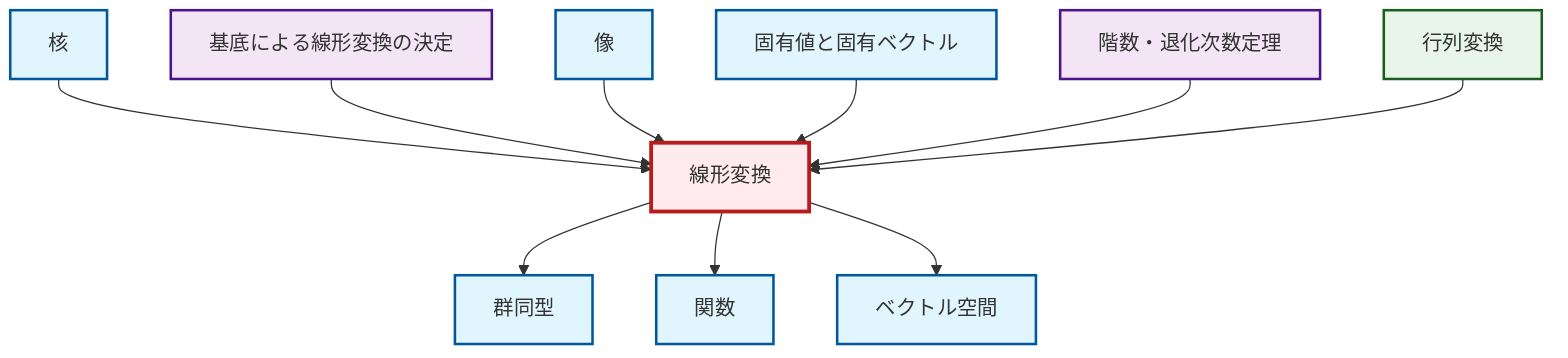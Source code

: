 graph TD
    classDef definition fill:#e1f5fe,stroke:#01579b,stroke-width:2px
    classDef theorem fill:#f3e5f5,stroke:#4a148c,stroke-width:2px
    classDef axiom fill:#fff3e0,stroke:#e65100,stroke-width:2px
    classDef example fill:#e8f5e9,stroke:#1b5e20,stroke-width:2px
    classDef current fill:#ffebee,stroke:#b71c1c,stroke-width:3px
    def-eigenvalue-eigenvector["固有値と固有ベクトル"]:::definition
    def-isomorphism["群同型"]:::definition
    ex-matrix-transformation["行列変換"]:::example
    def-function["関数"]:::definition
    def-linear-transformation["線形変換"]:::definition
    thm-linear-transformation-basis["基底による線形変換の決定"]:::theorem
    thm-rank-nullity["階数・退化次数定理"]:::theorem
    def-image["像"]:::definition
    def-vector-space["ベクトル空間"]:::definition
    def-kernel["核"]:::definition
    def-kernel --> def-linear-transformation
    thm-linear-transformation-basis --> def-linear-transformation
    def-linear-transformation --> def-isomorphism
    def-linear-transformation --> def-function
    def-linear-transformation --> def-vector-space
    def-image --> def-linear-transformation
    def-eigenvalue-eigenvector --> def-linear-transformation
    thm-rank-nullity --> def-linear-transformation
    ex-matrix-transformation --> def-linear-transformation
    class def-linear-transformation current